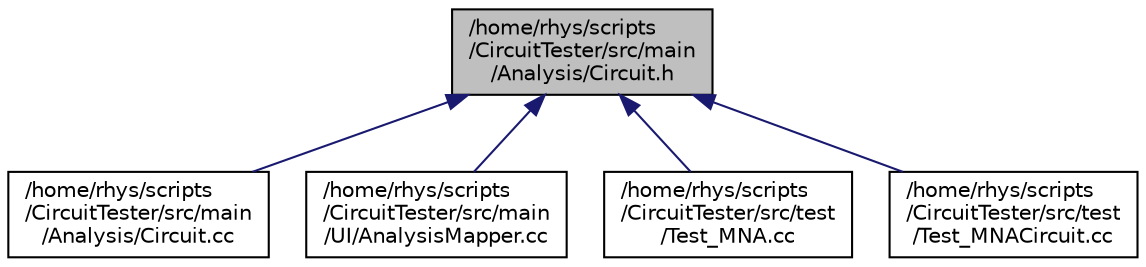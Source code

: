 digraph "/home/rhys/scripts/CircuitTester/src/main/Analysis/Circuit.h"
{
 // LATEX_PDF_SIZE
  edge [fontname="Helvetica",fontsize="10",labelfontname="Helvetica",labelfontsize="10"];
  node [fontname="Helvetica",fontsize="10",shape=record];
  Node1 [label="/home/rhys/scripts\l/CircuitTester/src/main\l/Analysis/Circuit.h",height=0.2,width=0.4,color="black", fillcolor="grey75", style="filled", fontcolor="black",tooltip=" "];
  Node1 -> Node2 [dir="back",color="midnightblue",fontsize="10",style="solid",fontname="Helvetica"];
  Node2 [label="/home/rhys/scripts\l/CircuitTester/src/main\l/Analysis/Circuit.cc",height=0.2,width=0.4,color="black", fillcolor="white", style="filled",URL="$Circuit_8cc.html",tooltip=" "];
  Node1 -> Node3 [dir="back",color="midnightblue",fontsize="10",style="solid",fontname="Helvetica"];
  Node3 [label="/home/rhys/scripts\l/CircuitTester/src/main\l/UI/AnalysisMapper.cc",height=0.2,width=0.4,color="black", fillcolor="white", style="filled",URL="$AnalysisMapper_8cc.html",tooltip=" "];
  Node1 -> Node4 [dir="back",color="midnightblue",fontsize="10",style="solid",fontname="Helvetica"];
  Node4 [label="/home/rhys/scripts\l/CircuitTester/src/test\l/Test_MNA.cc",height=0.2,width=0.4,color="black", fillcolor="white", style="filled",URL="$Test__MNA_8cc.html",tooltip=" "];
  Node1 -> Node5 [dir="back",color="midnightblue",fontsize="10",style="solid",fontname="Helvetica"];
  Node5 [label="/home/rhys/scripts\l/CircuitTester/src/test\l/Test_MNACircuit.cc",height=0.2,width=0.4,color="black", fillcolor="white", style="filled",URL="$Test__MNACircuit_8cc.html",tooltip=" "];
}
